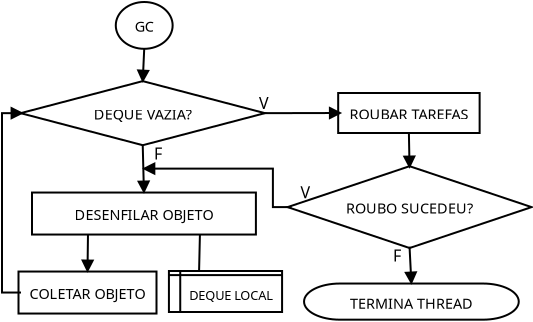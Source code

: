 <?xml version="1.0" encoding="UTF-8"?>
<dia:diagram xmlns:dia="http://www.lysator.liu.se/~alla/dia/">
  <dia:layer name="Background" visible="true">
    <dia:object type="Flowchart - Box" version="0" id="O0">
      <dia:attribute name="obj_pos">
        <dia:point val="1.05,9"/>
      </dia:attribute>
      <dia:attribute name="obj_bb">
        <dia:rectangle val="1,8.95;12.295,11.15"/>
      </dia:attribute>
      <dia:attribute name="elem_corner">
        <dia:point val="1.05,9"/>
      </dia:attribute>
      <dia:attribute name="elem_width">
        <dia:real val="11.195"/>
      </dia:attribute>
      <dia:attribute name="elem_height">
        <dia:real val="2.1"/>
      </dia:attribute>
      <dia:attribute name="show_background">
        <dia:boolean val="true"/>
      </dia:attribute>
      <dia:attribute name="padding">
        <dia:real val="0.5"/>
      </dia:attribute>
      <dia:attribute name="text">
        <dia:composite type="text">
          <dia:attribute name="string">
            <dia:string>#DESENFILAR OBJETO#</dia:string>
          </dia:attribute>
          <dia:attribute name="font">
            <dia:font family="sans" style="0" name="Helvetica"/>
          </dia:attribute>
          <dia:attribute name="height">
            <dia:real val="0.9"/>
          </dia:attribute>
          <dia:attribute name="pos">
            <dia:point val="6.647,10.25"/>
          </dia:attribute>
          <dia:attribute name="color">
            <dia:color val="#000000"/>
          </dia:attribute>
          <dia:attribute name="alignment">
            <dia:enum val="1"/>
          </dia:attribute>
        </dia:composite>
      </dia:attribute>
    </dia:object>
    <dia:object type="Flowchart - Diamond" version="0" id="O1">
      <dia:attribute name="obj_pos">
        <dia:point val="0.579,3.455"/>
      </dia:attribute>
      <dia:attribute name="obj_bb">
        <dia:rectangle val="0.529,3.405;12.643,6.657"/>
      </dia:attribute>
      <dia:attribute name="elem_corner">
        <dia:point val="0.579,3.455"/>
      </dia:attribute>
      <dia:attribute name="elem_width">
        <dia:real val="12.013"/>
      </dia:attribute>
      <dia:attribute name="elem_height">
        <dia:real val="3.152"/>
      </dia:attribute>
      <dia:attribute name="show_background">
        <dia:boolean val="true"/>
      </dia:attribute>
      <dia:attribute name="padding">
        <dia:real val="0.354"/>
      </dia:attribute>
      <dia:attribute name="text">
        <dia:composite type="text">
          <dia:attribute name="string">
            <dia:string>#DEQUE VAZIA?#</dia:string>
          </dia:attribute>
          <dia:attribute name="font">
            <dia:font family="sans" style="0" name="Helvetica"/>
          </dia:attribute>
          <dia:attribute name="height">
            <dia:real val="0.9"/>
          </dia:attribute>
          <dia:attribute name="pos">
            <dia:point val="6.586,5.231"/>
          </dia:attribute>
          <dia:attribute name="color">
            <dia:color val="#000000"/>
          </dia:attribute>
          <dia:attribute name="alignment">
            <dia:enum val="1"/>
          </dia:attribute>
        </dia:composite>
      </dia:attribute>
    </dia:object>
    <dia:object type="Flowchart - Box" version="0" id="O2">
      <dia:attribute name="obj_pos">
        <dia:point val="0.5,12.95"/>
      </dia:attribute>
      <dia:attribute name="obj_bb">
        <dia:rectangle val="0.45,12.9;7.2,15.1"/>
      </dia:attribute>
      <dia:attribute name="elem_corner">
        <dia:point val="0.5,12.95"/>
      </dia:attribute>
      <dia:attribute name="elem_width">
        <dia:real val="6.65"/>
      </dia:attribute>
      <dia:attribute name="elem_height">
        <dia:real val="2.1"/>
      </dia:attribute>
      <dia:attribute name="show_background">
        <dia:boolean val="true"/>
      </dia:attribute>
      <dia:attribute name="padding">
        <dia:real val="0.5"/>
      </dia:attribute>
      <dia:attribute name="text">
        <dia:composite type="text">
          <dia:attribute name="string">
            <dia:string>#COLETAR OBJETO#</dia:string>
          </dia:attribute>
          <dia:attribute name="font">
            <dia:font family="sans" style="0" name="Helvetica"/>
          </dia:attribute>
          <dia:attribute name="height">
            <dia:real val="0.9"/>
          </dia:attribute>
          <dia:attribute name="pos">
            <dia:point val="3.825,14.2"/>
          </dia:attribute>
          <dia:attribute name="color">
            <dia:color val="#000000"/>
          </dia:attribute>
          <dia:attribute name="alignment">
            <dia:enum val="1"/>
          </dia:attribute>
        </dia:composite>
      </dia:attribute>
    </dia:object>
    <dia:object type="Standard - Line" version="0" id="O3">
      <dia:attribute name="obj_pos">
        <dia:point val="6.661,1.814"/>
      </dia:attribute>
      <dia:attribute name="obj_bb">
        <dia:rectangle val="6.084,1.762;7.088,3.528"/>
      </dia:attribute>
      <dia:attribute name="conn_endpoints">
        <dia:point val="6.661,1.814"/>
        <dia:point val="6.586,3.455"/>
      </dia:attribute>
      <dia:attribute name="numcp">
        <dia:int val="1"/>
      </dia:attribute>
      <dia:attribute name="end_arrow">
        <dia:enum val="3"/>
      </dia:attribute>
      <dia:attribute name="end_arrow_length">
        <dia:real val="0.5"/>
      </dia:attribute>
      <dia:attribute name="end_arrow_width">
        <dia:real val="0.5"/>
      </dia:attribute>
      <dia:connections>
        <dia:connection handle="0" to="O8" connection="12"/>
        <dia:connection handle="1" to="O1" connection="0"/>
      </dia:connections>
    </dia:object>
    <dia:object type="Standard - Line" version="0" id="O4">
      <dia:attribute name="obj_pos">
        <dia:point val="6.586,6.607"/>
      </dia:attribute>
      <dia:attribute name="obj_bb">
        <dia:rectangle val="6.146,6.556;7.148,9.063"/>
      </dia:attribute>
      <dia:attribute name="conn_endpoints">
        <dia:point val="6.586,6.607"/>
        <dia:point val="6.647,9"/>
      </dia:attribute>
      <dia:attribute name="numcp">
        <dia:int val="1"/>
      </dia:attribute>
      <dia:attribute name="end_arrow">
        <dia:enum val="3"/>
      </dia:attribute>
      <dia:attribute name="end_arrow_length">
        <dia:real val="0.5"/>
      </dia:attribute>
      <dia:attribute name="end_arrow_width">
        <dia:real val="0.5"/>
      </dia:attribute>
      <dia:connections>
        <dia:connection handle="0" to="O1" connection="8"/>
        <dia:connection handle="1" to="O0" connection="2"/>
      </dia:connections>
    </dia:object>
    <dia:object type="Standard - Text" version="0" id="O5">
      <dia:attribute name="obj_pos">
        <dia:point val="12.4,4.823"/>
      </dia:attribute>
      <dia:attribute name="obj_bb">
        <dia:rectangle val="12.4,4.173;12.9,5.373"/>
      </dia:attribute>
      <dia:attribute name="text">
        <dia:composite type="text">
          <dia:attribute name="string">
            <dia:string>#V#</dia:string>
          </dia:attribute>
          <dia:attribute name="font">
            <dia:font family="sans" style="0" name="Helvetica"/>
          </dia:attribute>
          <dia:attribute name="height">
            <dia:real val="1"/>
          </dia:attribute>
          <dia:attribute name="pos">
            <dia:point val="12.4,4.823"/>
          </dia:attribute>
          <dia:attribute name="color">
            <dia:color val="#000000"/>
          </dia:attribute>
          <dia:attribute name="alignment">
            <dia:enum val="0"/>
          </dia:attribute>
        </dia:composite>
      </dia:attribute>
    </dia:object>
    <dia:object type="Standard - Text" version="0" id="O6">
      <dia:attribute name="obj_pos">
        <dia:point val="7.15,7.35"/>
      </dia:attribute>
      <dia:attribute name="obj_bb">
        <dia:rectangle val="7.15,6.7;7.55,7.9"/>
      </dia:attribute>
      <dia:attribute name="text">
        <dia:composite type="text">
          <dia:attribute name="string">
            <dia:string>#F#</dia:string>
          </dia:attribute>
          <dia:attribute name="font">
            <dia:font family="sans" style="0" name="Helvetica"/>
          </dia:attribute>
          <dia:attribute name="height">
            <dia:real val="1"/>
          </dia:attribute>
          <dia:attribute name="pos">
            <dia:point val="7.15,7.35"/>
          </dia:attribute>
          <dia:attribute name="color">
            <dia:color val="#000000"/>
          </dia:attribute>
          <dia:attribute name="alignment">
            <dia:enum val="0"/>
          </dia:attribute>
        </dia:composite>
      </dia:attribute>
    </dia:object>
    <dia:object type="Standard - Line" version="0" id="O7">
      <dia:attribute name="obj_pos">
        <dia:point val="3.849,11.1"/>
      </dia:attribute>
      <dia:attribute name="obj_bb">
        <dia:rectangle val="3.324,11.049;4.326,13.006"/>
      </dia:attribute>
      <dia:attribute name="conn_endpoints">
        <dia:point val="3.849,11.1"/>
        <dia:point val="3.825,12.95"/>
      </dia:attribute>
      <dia:attribute name="numcp">
        <dia:int val="1"/>
      </dia:attribute>
      <dia:attribute name="end_arrow">
        <dia:enum val="3"/>
      </dia:attribute>
      <dia:attribute name="end_arrow_length">
        <dia:real val="0.5"/>
      </dia:attribute>
      <dia:attribute name="end_arrow_width">
        <dia:real val="0.5"/>
      </dia:attribute>
      <dia:connections>
        <dia:connection handle="0" to="O0" connection="12"/>
        <dia:connection handle="1" to="O2" connection="2"/>
      </dia:connections>
    </dia:object>
    <dia:object type="Flowchart - Ellipse" version="0" id="O8">
      <dia:attribute name="obj_pos">
        <dia:point val="5.239,-0.527"/>
      </dia:attribute>
      <dia:attribute name="obj_bb">
        <dia:rectangle val="5.189,-0.577;8.132,1.864"/>
      </dia:attribute>
      <dia:attribute name="elem_corner">
        <dia:point val="5.239,-0.527"/>
      </dia:attribute>
      <dia:attribute name="elem_width">
        <dia:real val="2.843"/>
      </dia:attribute>
      <dia:attribute name="elem_height">
        <dia:real val="2.341"/>
      </dia:attribute>
      <dia:attribute name="show_background">
        <dia:boolean val="true"/>
      </dia:attribute>
      <dia:attribute name="padding">
        <dia:real val="0.354"/>
      </dia:attribute>
      <dia:attribute name="text">
        <dia:composite type="text">
          <dia:attribute name="string">
            <dia:string>#GC#</dia:string>
          </dia:attribute>
          <dia:attribute name="font">
            <dia:font family="sans" style="0" name="Helvetica"/>
          </dia:attribute>
          <dia:attribute name="height">
            <dia:real val="0.9"/>
          </dia:attribute>
          <dia:attribute name="pos">
            <dia:point val="6.661,0.844"/>
          </dia:attribute>
          <dia:attribute name="color">
            <dia:color val="#000000"/>
          </dia:attribute>
          <dia:attribute name="alignment">
            <dia:enum val="1"/>
          </dia:attribute>
        </dia:composite>
      </dia:attribute>
    </dia:object>
    <dia:object type="Standard - ZigZagLine" version="0" id="O9">
      <dia:attribute name="obj_pos">
        <dia:point val="0.5,14"/>
      </dia:attribute>
      <dia:attribute name="obj_bb">
        <dia:rectangle val="-0.5,4.531;0.629,14.05"/>
      </dia:attribute>
      <dia:attribute name="orth_points">
        <dia:point val="0.5,14"/>
        <dia:point val="-0.45,14"/>
        <dia:point val="-0.45,5.031"/>
        <dia:point val="0.579,5.031"/>
      </dia:attribute>
      <dia:attribute name="orth_orient">
        <dia:enum val="0"/>
        <dia:enum val="1"/>
        <dia:enum val="0"/>
      </dia:attribute>
      <dia:attribute name="autorouting">
        <dia:boolean val="false"/>
      </dia:attribute>
      <dia:attribute name="end_arrow">
        <dia:enum val="3"/>
      </dia:attribute>
      <dia:attribute name="end_arrow_length">
        <dia:real val="0.5"/>
      </dia:attribute>
      <dia:attribute name="end_arrow_width">
        <dia:real val="0.5"/>
      </dia:attribute>
      <dia:connections>
        <dia:connection handle="0" to="O2" connection="7"/>
        <dia:connection handle="1" to="O1" connection="12"/>
      </dia:connections>
    </dia:object>
    <dia:object type="Flowchart - Box" version="0" id="O10">
      <dia:attribute name="obj_pos">
        <dia:point val="16.495,4.023"/>
      </dia:attribute>
      <dia:attribute name="obj_bb">
        <dia:rectangle val="16.445,3.973;23.345,6.073"/>
      </dia:attribute>
      <dia:attribute name="elem_corner">
        <dia:point val="16.495,4.023"/>
      </dia:attribute>
      <dia:attribute name="elem_width">
        <dia:real val="6.8"/>
      </dia:attribute>
      <dia:attribute name="elem_height">
        <dia:real val="2"/>
      </dia:attribute>
      <dia:attribute name="show_background">
        <dia:boolean val="true"/>
      </dia:attribute>
      <dia:attribute name="padding">
        <dia:real val="0.5"/>
      </dia:attribute>
      <dia:attribute name="text">
        <dia:composite type="text">
          <dia:attribute name="string">
            <dia:string>#ROUBAR TAREFAS#</dia:string>
          </dia:attribute>
          <dia:attribute name="font">
            <dia:font family="sans" style="0" name="Helvetica"/>
          </dia:attribute>
          <dia:attribute name="height">
            <dia:real val="0.9"/>
          </dia:attribute>
          <dia:attribute name="pos">
            <dia:point val="19.895,5.223"/>
          </dia:attribute>
          <dia:attribute name="color">
            <dia:color val="#000000"/>
          </dia:attribute>
          <dia:attribute name="alignment">
            <dia:enum val="1"/>
          </dia:attribute>
        </dia:composite>
      </dia:attribute>
    </dia:object>
    <dia:object type="Standard - Line" version="0" id="O11">
      <dia:attribute name="obj_pos">
        <dia:point val="12.593,5.031"/>
      </dia:attribute>
      <dia:attribute name="obj_bb">
        <dia:rectangle val="12.543,4.523;16.546,5.523"/>
      </dia:attribute>
      <dia:attribute name="conn_endpoints">
        <dia:point val="12.593,5.031"/>
        <dia:point val="16.495,5.023"/>
      </dia:attribute>
      <dia:attribute name="numcp">
        <dia:int val="1"/>
      </dia:attribute>
      <dia:attribute name="end_arrow">
        <dia:enum val="3"/>
      </dia:attribute>
      <dia:attribute name="end_arrow_length">
        <dia:real val="0.5"/>
      </dia:attribute>
      <dia:attribute name="end_arrow_width">
        <dia:real val="0.5"/>
      </dia:attribute>
      <dia:connections>
        <dia:connection handle="0" to="O1" connection="4"/>
        <dia:connection handle="1" to="O10" connection="7"/>
      </dia:connections>
    </dia:object>
    <dia:object type="Flowchart - Diamond" version="0" id="O12">
      <dia:attribute name="obj_pos">
        <dia:point val="14.029,7.75"/>
      </dia:attribute>
      <dia:attribute name="obj_bb">
        <dia:rectangle val="13.979,7.7;25.875,11.757"/>
      </dia:attribute>
      <dia:attribute name="elem_corner">
        <dia:point val="14.029,7.75"/>
      </dia:attribute>
      <dia:attribute name="elem_width">
        <dia:real val="11.796"/>
      </dia:attribute>
      <dia:attribute name="elem_height">
        <dia:real val="3.957"/>
      </dia:attribute>
      <dia:attribute name="show_background">
        <dia:boolean val="true"/>
      </dia:attribute>
      <dia:attribute name="padding">
        <dia:real val="0.354"/>
      </dia:attribute>
      <dia:attribute name="text">
        <dia:composite type="text">
          <dia:attribute name="string">
            <dia:string>#ROUBO SUCEDEU?#</dia:string>
          </dia:attribute>
          <dia:attribute name="font">
            <dia:font family="sans" style="0" name="Helvetica"/>
          </dia:attribute>
          <dia:attribute name="height">
            <dia:real val="0.9"/>
          </dia:attribute>
          <dia:attribute name="pos">
            <dia:point val="19.927,9.928"/>
          </dia:attribute>
          <dia:attribute name="color">
            <dia:color val="#000000"/>
          </dia:attribute>
          <dia:attribute name="alignment">
            <dia:enum val="1"/>
          </dia:attribute>
        </dia:composite>
      </dia:attribute>
    </dia:object>
    <dia:object type="Standard - Line" version="0" id="O13">
      <dia:attribute name="obj_pos">
        <dia:point val="19.895,6.023"/>
      </dia:attribute>
      <dia:attribute name="obj_bb">
        <dia:rectangle val="19.426,5.972;20.428,7.809"/>
      </dia:attribute>
      <dia:attribute name="conn_endpoints">
        <dia:point val="19.895,6.023"/>
        <dia:point val="19.927,7.75"/>
      </dia:attribute>
      <dia:attribute name="numcp">
        <dia:int val="1"/>
      </dia:attribute>
      <dia:attribute name="end_arrow">
        <dia:enum val="3"/>
      </dia:attribute>
      <dia:attribute name="end_arrow_length">
        <dia:real val="0.5"/>
      </dia:attribute>
      <dia:attribute name="end_arrow_width">
        <dia:real val="0.5"/>
      </dia:attribute>
      <dia:connections>
        <dia:connection handle="0" to="O10" connection="13"/>
        <dia:connection handle="1" to="O12" connection="0"/>
      </dia:connections>
    </dia:object>
    <dia:object type="Standard - Text" version="0" id="O14">
      <dia:attribute name="obj_pos">
        <dia:point val="14.475,9.285"/>
      </dia:attribute>
      <dia:attribute name="obj_bb">
        <dia:rectangle val="14.475,8.635;14.975,9.835"/>
      </dia:attribute>
      <dia:attribute name="text">
        <dia:composite type="text">
          <dia:attribute name="string">
            <dia:string>#V#</dia:string>
          </dia:attribute>
          <dia:attribute name="font">
            <dia:font family="sans" style="0" name="Helvetica"/>
          </dia:attribute>
          <dia:attribute name="height">
            <dia:real val="1"/>
          </dia:attribute>
          <dia:attribute name="pos">
            <dia:point val="14.475,9.285"/>
          </dia:attribute>
          <dia:attribute name="color">
            <dia:color val="#000000"/>
          </dia:attribute>
          <dia:attribute name="alignment">
            <dia:enum val="0"/>
          </dia:attribute>
        </dia:composite>
      </dia:attribute>
    </dia:object>
    <dia:object type="Standard - Text" version="0" id="O15">
      <dia:attribute name="obj_pos">
        <dia:point val="19.095,12.45"/>
      </dia:attribute>
      <dia:attribute name="obj_bb">
        <dia:rectangle val="19.095,11.8;19.495,13"/>
      </dia:attribute>
      <dia:attribute name="text">
        <dia:composite type="text">
          <dia:attribute name="string">
            <dia:string>#F#</dia:string>
          </dia:attribute>
          <dia:attribute name="font">
            <dia:font family="sans" style="0" name="Helvetica"/>
          </dia:attribute>
          <dia:attribute name="height">
            <dia:real val="1"/>
          </dia:attribute>
          <dia:attribute name="pos">
            <dia:point val="19.095,12.45"/>
          </dia:attribute>
          <dia:attribute name="color">
            <dia:color val="#000000"/>
          </dia:attribute>
          <dia:attribute name="alignment">
            <dia:enum val="0"/>
          </dia:attribute>
        </dia:composite>
      </dia:attribute>
    </dia:object>
    <dia:object type="Flowchart - Terminal" version="0" id="O16">
      <dia:attribute name="obj_pos">
        <dia:point val="14.652,13.55"/>
      </dia:attribute>
      <dia:attribute name="obj_bb">
        <dia:rectangle val="14.602,13.5;25.438,15.407"/>
      </dia:attribute>
      <dia:attribute name="elem_corner">
        <dia:point val="14.652,13.55"/>
      </dia:attribute>
      <dia:attribute name="elem_width">
        <dia:real val="10.736"/>
      </dia:attribute>
      <dia:attribute name="elem_height">
        <dia:real val="1.807"/>
      </dia:attribute>
      <dia:attribute name="line_width">
        <dia:real val="0.1"/>
      </dia:attribute>
      <dia:attribute name="line_colour">
        <dia:color val="#000000"/>
      </dia:attribute>
      <dia:attribute name="fill_colour">
        <dia:color val="#ffffff"/>
      </dia:attribute>
      <dia:attribute name="show_background">
        <dia:boolean val="true"/>
      </dia:attribute>
      <dia:attribute name="line_style">
        <dia:enum val="0"/>
        <dia:real val="1"/>
      </dia:attribute>
      <dia:attribute name="text">
        <dia:composite type="text">
          <dia:attribute name="string">
            <dia:string>#TERMINA THREAD#</dia:string>
          </dia:attribute>
          <dia:attribute name="font">
            <dia:font family="sans" style="0" name="Helvetica"/>
          </dia:attribute>
          <dia:attribute name="height">
            <dia:real val="0.9"/>
          </dia:attribute>
          <dia:attribute name="pos">
            <dia:point val="20.02,14.654"/>
          </dia:attribute>
          <dia:attribute name="color">
            <dia:color val="#000000"/>
          </dia:attribute>
          <dia:attribute name="alignment">
            <dia:enum val="1"/>
          </dia:attribute>
        </dia:composite>
      </dia:attribute>
      <dia:attribute name="flip_horizontal">
        <dia:boolean val="false"/>
      </dia:attribute>
      <dia:attribute name="flip_vertical">
        <dia:boolean val="false"/>
      </dia:attribute>
    </dia:object>
    <dia:object type="Standard - Line" version="0" id="O17">
      <dia:attribute name="obj_pos">
        <dia:point val="19.927,11.707"/>
      </dia:attribute>
      <dia:attribute name="obj_bb">
        <dia:rectangle val="19.518,11.654;20.522,13.625"/>
      </dia:attribute>
      <dia:attribute name="conn_endpoints">
        <dia:point val="19.927,11.707"/>
        <dia:point val="20.02,13.55"/>
      </dia:attribute>
      <dia:attribute name="numcp">
        <dia:int val="1"/>
      </dia:attribute>
      <dia:attribute name="end_arrow">
        <dia:enum val="3"/>
      </dia:attribute>
      <dia:attribute name="end_arrow_length">
        <dia:real val="0.5"/>
      </dia:attribute>
      <dia:attribute name="end_arrow_width">
        <dia:real val="0.5"/>
      </dia:attribute>
      <dia:connections>
        <dia:connection handle="0" to="O12" connection="8"/>
        <dia:connection handle="1" to="O16" connection="2"/>
      </dia:connections>
    </dia:object>
    <dia:object type="Standard - ZigZagLine" version="0" id="O18">
      <dia:attribute name="obj_pos">
        <dia:point val="14.029,9.728"/>
      </dia:attribute>
      <dia:attribute name="obj_bb">
        <dia:rectangle val="6.567,7.304;14.079,9.778"/>
      </dia:attribute>
      <dia:attribute name="orth_points">
        <dia:point val="14.029,9.728"/>
        <dia:point val="13.095,9.728"/>
        <dia:point val="13.095,7.804"/>
        <dia:point val="6.617,7.804"/>
      </dia:attribute>
      <dia:attribute name="orth_orient">
        <dia:enum val="0"/>
        <dia:enum val="1"/>
        <dia:enum val="0"/>
      </dia:attribute>
      <dia:attribute name="autorouting">
        <dia:boolean val="false"/>
      </dia:attribute>
      <dia:attribute name="end_arrow">
        <dia:enum val="3"/>
      </dia:attribute>
      <dia:attribute name="end_arrow_length">
        <dia:real val="0.5"/>
      </dia:attribute>
      <dia:attribute name="end_arrow_width">
        <dia:real val="0.5"/>
      </dia:attribute>
      <dia:connections>
        <dia:connection handle="0" to="O12" connection="12"/>
        <dia:connection handle="1" to="O4" connection="0"/>
      </dia:connections>
    </dia:object>
    <dia:object type="Flowchart - Internal Storage" version="0" id="O19">
      <dia:attribute name="obj_pos">
        <dia:point val="8.082,12.923"/>
      </dia:attribute>
      <dia:attribute name="obj_bb">
        <dia:rectangle val="8.032,12.873;13.418,15.023"/>
      </dia:attribute>
      <dia:attribute name="elem_corner">
        <dia:point val="8.082,12.923"/>
      </dia:attribute>
      <dia:attribute name="elem_width">
        <dia:real val="5.286"/>
      </dia:attribute>
      <dia:attribute name="elem_height">
        <dia:real val="2.05"/>
      </dia:attribute>
      <dia:attribute name="line_width">
        <dia:real val="0.1"/>
      </dia:attribute>
      <dia:attribute name="line_colour">
        <dia:color val="#000000"/>
      </dia:attribute>
      <dia:attribute name="fill_colour">
        <dia:color val="#ffffff"/>
      </dia:attribute>
      <dia:attribute name="show_background">
        <dia:boolean val="true"/>
      </dia:attribute>
      <dia:attribute name="line_style">
        <dia:enum val="0"/>
        <dia:real val="0.2"/>
      </dia:attribute>
      <dia:attribute name="text">
        <dia:composite type="text">
          <dia:attribute name="string">
            <dia:string>#DEQUE LOCAL#</dia:string>
          </dia:attribute>
          <dia:attribute name="font">
            <dia:font family="sans" style="0" name="Helvetica"/>
          </dia:attribute>
          <dia:attribute name="height">
            <dia:real val="0.8"/>
          </dia:attribute>
          <dia:attribute name="pos">
            <dia:point val="10.989,14.201"/>
          </dia:attribute>
          <dia:attribute name="color">
            <dia:color val="#000000"/>
          </dia:attribute>
          <dia:attribute name="alignment">
            <dia:enum val="1"/>
          </dia:attribute>
        </dia:composite>
      </dia:attribute>
      <dia:attribute name="flip_horizontal">
        <dia:boolean val="false"/>
      </dia:attribute>
      <dia:attribute name="flip_vertical">
        <dia:boolean val="false"/>
      </dia:attribute>
    </dia:object>
    <dia:object type="Standard - Line" version="0" id="O20">
      <dia:attribute name="obj_pos">
        <dia:point val="9.404,12.923"/>
      </dia:attribute>
      <dia:attribute name="obj_bb">
        <dia:rectangle val="9.352,11.049;9.497,12.974"/>
      </dia:attribute>
      <dia:attribute name="conn_endpoints">
        <dia:point val="9.404,12.923"/>
        <dia:point val="9.446,11.1"/>
      </dia:attribute>
      <dia:attribute name="numcp">
        <dia:int val="1"/>
      </dia:attribute>
      <dia:connections>
        <dia:connection handle="0" to="O19" connection="1"/>
        <dia:connection handle="1" to="O0" connection="14"/>
      </dia:connections>
    </dia:object>
  </dia:layer>
</dia:diagram>
